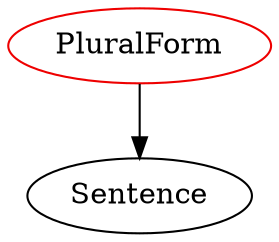 digraph pluralform{
PluralForm -> Sentence;
PluralForm	[shape=oval, color=red2, label="PluralForm"];
}
